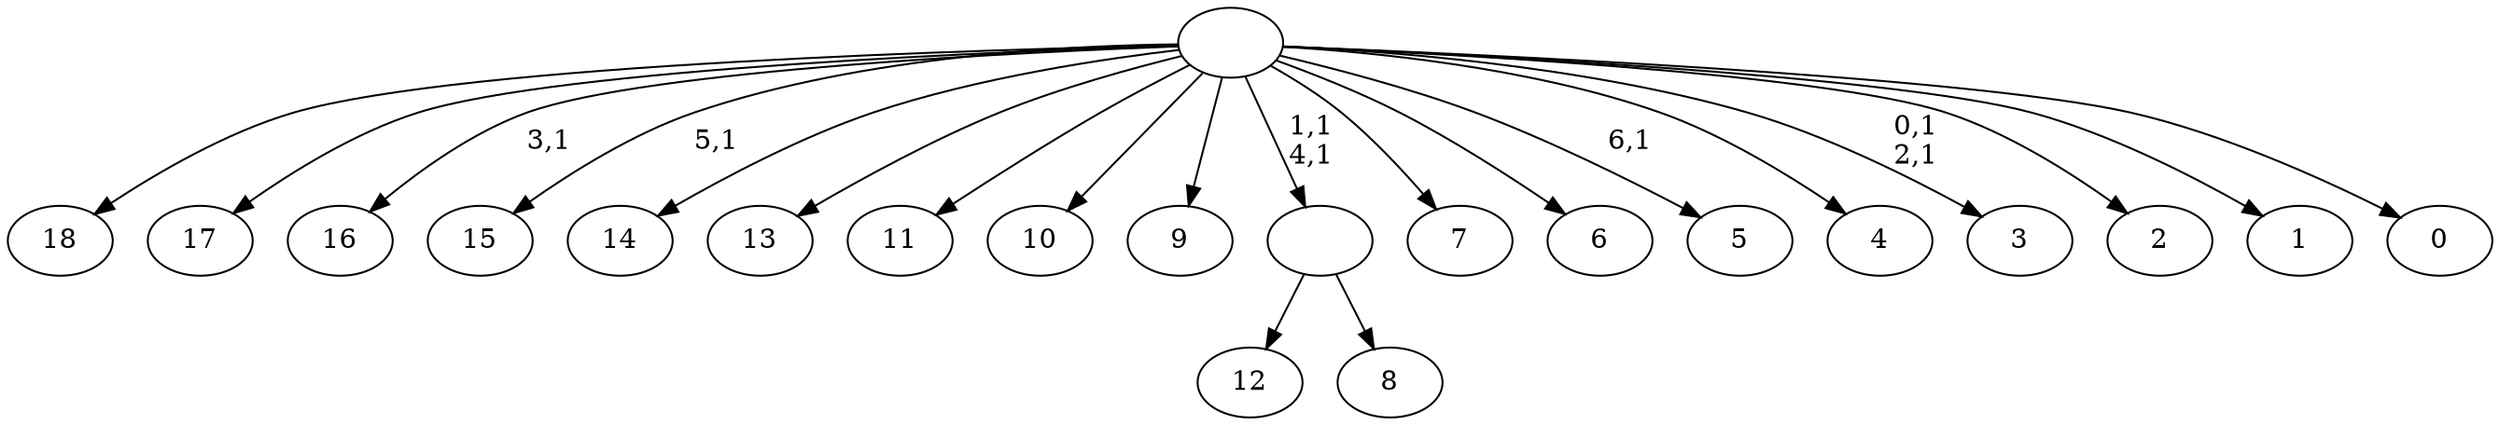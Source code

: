 digraph T {
	26 [label="18"]
	25 [label="17"]
	24 [label="16"]
	22 [label="15"]
	20 [label="14"]
	19 [label="13"]
	18 [label="12"]
	17 [label="11"]
	16 [label="10"]
	15 [label="9"]
	14 [label="8"]
	13 [label=""]
	11 [label="7"]
	10 [label="6"]
	9 [label="5"]
	7 [label="4"]
	6 [label="3"]
	3 [label="2"]
	2 [label="1"]
	1 [label="0"]
	0 [label=""]
	13 -> 18 [label=""]
	13 -> 14 [label=""]
	0 -> 6 [label="0,1\n2,1"]
	0 -> 9 [label="6,1"]
	0 -> 13 [label="1,1\n4,1"]
	0 -> 22 [label="5,1"]
	0 -> 24 [label="3,1"]
	0 -> 26 [label=""]
	0 -> 25 [label=""]
	0 -> 20 [label=""]
	0 -> 19 [label=""]
	0 -> 17 [label=""]
	0 -> 16 [label=""]
	0 -> 15 [label=""]
	0 -> 11 [label=""]
	0 -> 10 [label=""]
	0 -> 7 [label=""]
	0 -> 3 [label=""]
	0 -> 2 [label=""]
	0 -> 1 [label=""]
}
